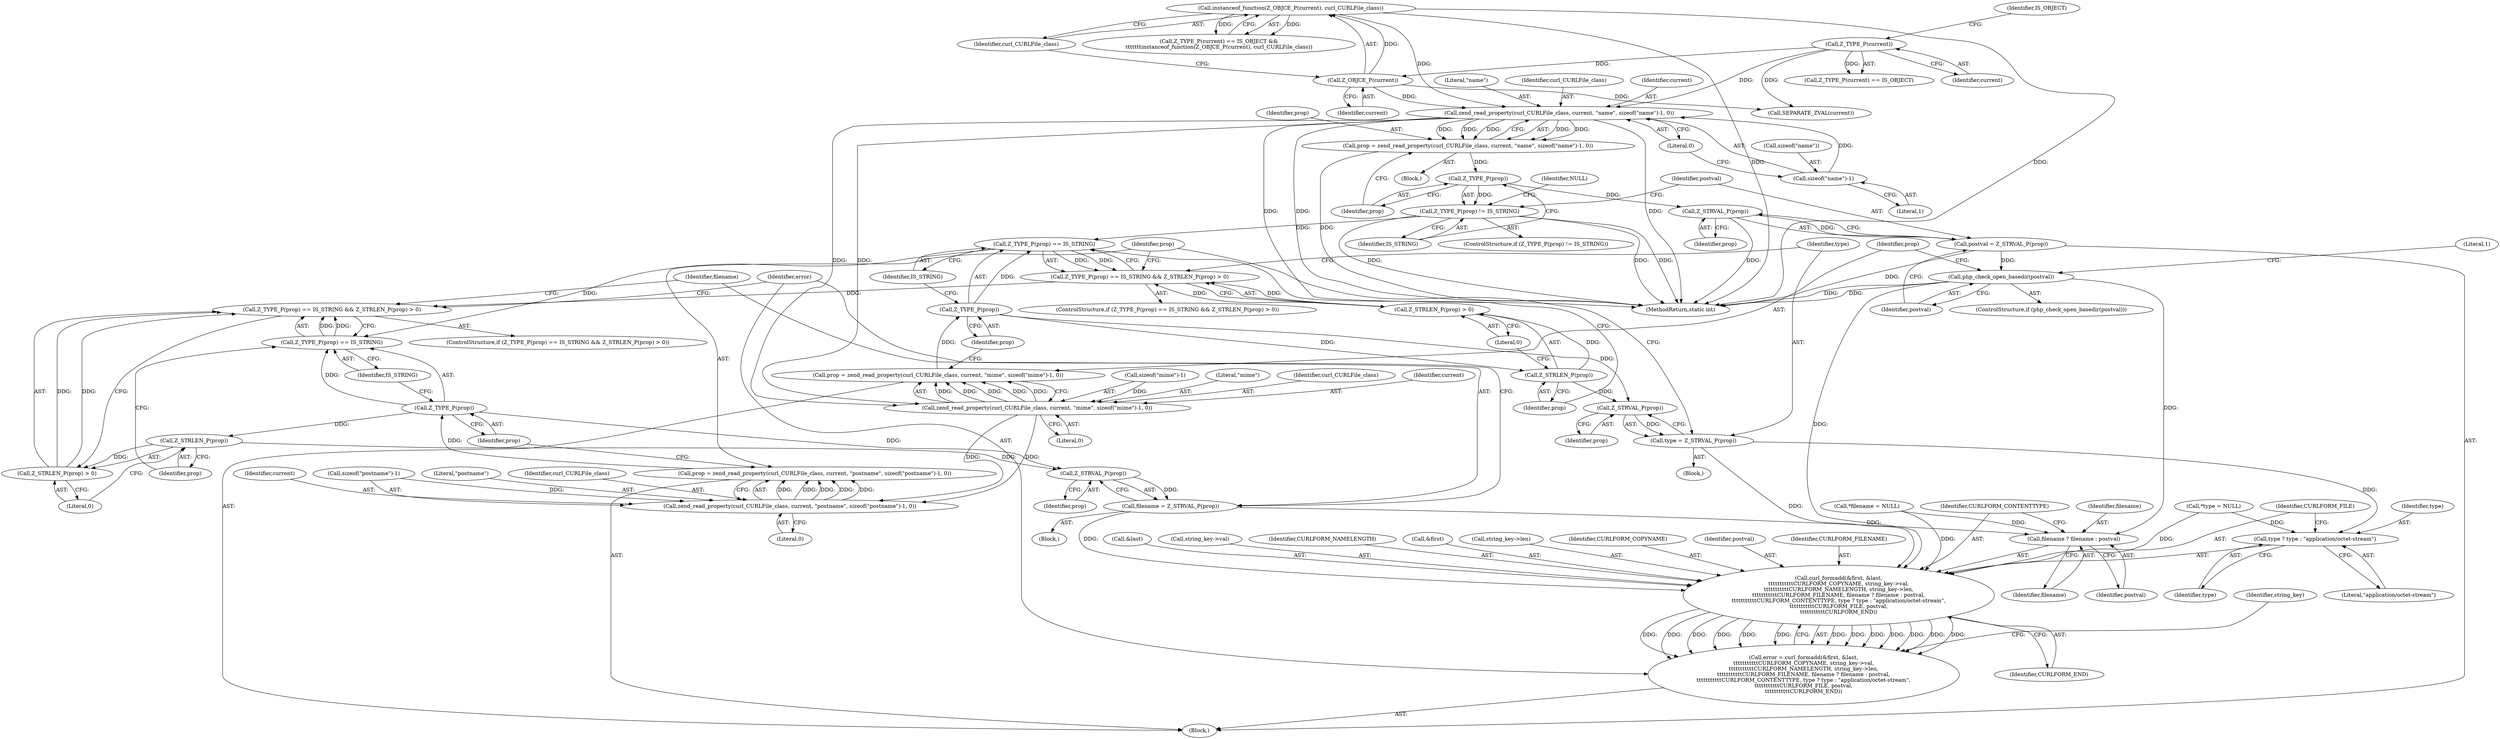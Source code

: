 digraph "0_php_124fb22a13fafa3648e4e15b4f207c7096d8155e@API" {
"1001126" [label="(Call,zend_read_property(curl_CURLFile_class, current, \"name\", sizeof(\"name\")-1, 0))"];
"1001110" [label="(Call,instanceof_function(Z_OBJCE_P(current), curl_CURLFile_class))"];
"1001111" [label="(Call,Z_OBJCE_P(current))"];
"1001107" [label="(Call,Z_TYPE_P(current))"];
"1001130" [label="(Call,sizeof(\"name\")-1)"];
"1001124" [label="(Call,prop = zend_read_property(curl_CURLFile_class, current, \"name\", sizeof(\"name\")-1, 0))"];
"1001137" [label="(Call,Z_TYPE_P(prop))"];
"1001136" [label="(Call,Z_TYPE_P(prop) != IS_STRING)"];
"1001173" [label="(Call,Z_TYPE_P(prop) == IS_STRING)"];
"1001172" [label="(Call,Z_TYPE_P(prop) == IS_STRING && Z_STRLEN_P(prop) > 0)"];
"1001198" [label="(Call,Z_TYPE_P(prop) == IS_STRING && Z_STRLEN_P(prop) > 0)"];
"1001199" [label="(Call,Z_TYPE_P(prop) == IS_STRING)"];
"1001152" [label="(Call,Z_STRVAL_P(prop))"];
"1001150" [label="(Call,postval = Z_STRVAL_P(prop))"];
"1001155" [label="(Call,php_check_open_basedir(postval))"];
"1001214" [label="(Call,curl_formadd(&first, &last,\n\t\t\t\t\t\t\t\t\t\t\tCURLFORM_COPYNAME, string_key->val,\n\t\t\t\t\t\t\t\t\t\t\tCURLFORM_NAMELENGTH, string_key->len,\n\t\t\t\t\t\t\t\t\t\t\tCURLFORM_FILENAME, filename ? filename : postval,\n\t\t\t\t\t\t\t\t\t\t\tCURLFORM_CONTENTTYPE, type ? type : \"application/octet-stream\",\n\t\t\t\t\t\t\t\t\t\t\tCURLFORM_FILE, postval,\n\t\t\t\t\t\t\t\t\t\t\tCURLFORM_END))"];
"1001212" [label="(Call,error = curl_formadd(&first, &last,\n\t\t\t\t\t\t\t\t\t\t\tCURLFORM_COPYNAME, string_key->val,\n\t\t\t\t\t\t\t\t\t\t\tCURLFORM_NAMELENGTH, string_key->len,\n\t\t\t\t\t\t\t\t\t\t\tCURLFORM_FILENAME, filename ? filename : postval,\n\t\t\t\t\t\t\t\t\t\t\tCURLFORM_CONTENTTYPE, type ? type : \"application/octet-stream\",\n\t\t\t\t\t\t\t\t\t\t\tCURLFORM_FILE, postval,\n\t\t\t\t\t\t\t\t\t\t\tCURLFORM_END))"];
"1001228" [label="(Call,filename ? filename : postval)"];
"1001162" [label="(Call,zend_read_property(curl_CURLFile_class, current, \"mime\", sizeof(\"mime\")-1, 0))"];
"1001160" [label="(Call,prop = zend_read_property(curl_CURLFile_class, current, \"mime\", sizeof(\"mime\")-1, 0))"];
"1001174" [label="(Call,Z_TYPE_P(prop))"];
"1001178" [label="(Call,Z_STRLEN_P(prop))"];
"1001177" [label="(Call,Z_STRLEN_P(prop) > 0)"];
"1001184" [label="(Call,Z_STRVAL_P(prop))"];
"1001182" [label="(Call,type = Z_STRVAL_P(prop))"];
"1001233" [label="(Call,type ? type : \"application/octet-stream\")"];
"1001188" [label="(Call,zend_read_property(curl_CURLFile_class, current, \"postname\", sizeof(\"postname\")-1, 0))"];
"1001186" [label="(Call,prop = zend_read_property(curl_CURLFile_class, current, \"postname\", sizeof(\"postname\")-1, 0))"];
"1001200" [label="(Call,Z_TYPE_P(prop))"];
"1001204" [label="(Call,Z_STRLEN_P(prop))"];
"1001203" [label="(Call,Z_STRLEN_P(prop) > 0)"];
"1001210" [label="(Call,Z_STRVAL_P(prop))"];
"1001208" [label="(Call,filename = Z_STRVAL_P(prop))"];
"1001176" [label="(Identifier,IS_STRING)"];
"1001162" [label="(Call,zend_read_property(curl_CURLFile_class, current, \"mime\", sizeof(\"mime\")-1, 0))"];
"1001241" [label="(Identifier,string_key)"];
"1001135" [label="(ControlStructure,if (Z_TYPE_P(prop) != IS_STRING))"];
"1001165" [label="(Literal,\"mime\")"];
"1001151" [label="(Identifier,postval)"];
"1001188" [label="(Call,zend_read_property(curl_CURLFile_class, current, \"postname\", sizeof(\"postname\")-1, 0))"];
"1001213" [label="(Identifier,error)"];
"1001130" [label="(Call,sizeof(\"name\")-1)"];
"1001198" [label="(Call,Z_TYPE_P(prop) == IS_STRING && Z_STRLEN_P(prop) > 0)"];
"1001212" [label="(Call,error = curl_formadd(&first, &last,\n\t\t\t\t\t\t\t\t\t\t\tCURLFORM_COPYNAME, string_key->val,\n\t\t\t\t\t\t\t\t\t\t\tCURLFORM_NAMELENGTH, string_key->len,\n\t\t\t\t\t\t\t\t\t\t\tCURLFORM_FILENAME, filename ? filename : postval,\n\t\t\t\t\t\t\t\t\t\t\tCURLFORM_CONTENTTYPE, type ? type : \"application/octet-stream\",\n\t\t\t\t\t\t\t\t\t\t\tCURLFORM_FILE, postval,\n\t\t\t\t\t\t\t\t\t\t\tCURLFORM_END))"];
"1001217" [label="(Call,&last)"];
"1001109" [label="(Identifier,IS_OBJECT)"];
"1001207" [label="(Block,)"];
"1001160" [label="(Call,prop = zend_read_property(curl_CURLFile_class, current, \"mime\", sizeof(\"mime\")-1, 0))"];
"1001190" [label="(Identifier,current)"];
"1001204" [label="(Call,Z_STRLEN_P(prop))"];
"1001203" [label="(Call,Z_STRLEN_P(prop) > 0)"];
"1001113" [label="(Identifier,curl_CURLFile_class)"];
"1001220" [label="(Call,string_key->val)"];
"1001201" [label="(Identifier,prop)"];
"1001243" [label="(Call,SEPARATE_ZVAL(current))"];
"1001138" [label="(Identifier,prop)"];
"1001180" [label="(Literal,0)"];
"1001129" [label="(Literal,\"name\")"];
"1001182" [label="(Call,type = Z_STRVAL_P(prop))"];
"1001175" [label="(Identifier,prop)"];
"1001228" [label="(Call,filename ? filename : postval)"];
"1001179" [label="(Identifier,prop)"];
"1001111" [label="(Call,Z_OBJCE_P(current))"];
"1001159" [label="(Literal,1)"];
"1001105" [label="(Call,Z_TYPE_P(current) == IS_OBJECT &&\n\t\t\t\t\t\t\tinstanceof_function(Z_OBJCE_P(current), curl_CURLFile_class))"];
"1001233" [label="(Call,type ? type : \"application/octet-stream\")"];
"1001223" [label="(Identifier,CURLFORM_NAMELENGTH)"];
"1001155" [label="(Call,php_check_open_basedir(postval))"];
"1001161" [label="(Identifier,prop)"];
"1001185" [label="(Identifier,prop)"];
"1001205" [label="(Identifier,prop)"];
"1001163" [label="(Identifier,curl_CURLFile_class)"];
"1001108" [label="(Identifier,current)"];
"1001136" [label="(Call,Z_TYPE_P(prop) != IS_STRING)"];
"1001173" [label="(Call,Z_TYPE_P(prop) == IS_STRING)"];
"1001156" [label="(Identifier,postval)"];
"1001164" [label="(Identifier,current)"];
"1001171" [label="(ControlStructure,if (Z_TYPE_P(prop) == IS_STRING && Z_STRLEN_P(prop) > 0))"];
"1001215" [label="(Call,&first)"];
"1001197" [label="(ControlStructure,if (Z_TYPE_P(prop) == IS_STRING && Z_STRLEN_P(prop) > 0))"];
"1001110" [label="(Call,instanceof_function(Z_OBJCE_P(current), curl_CURLFile_class))"];
"1001149" [label="(Block,)"];
"1001152" [label="(Call,Z_STRVAL_P(prop))"];
"1001187" [label="(Identifier,prop)"];
"1001236" [label="(Literal,\"application/octet-stream\")"];
"1001142" [label="(Identifier,NULL)"];
"1001114" [label="(Block,)"];
"1001192" [label="(Call,sizeof(\"postname\")-1)"];
"1001224" [label="(Call,string_key->len)"];
"1001150" [label="(Call,postval = Z_STRVAL_P(prop))"];
"1001106" [label="(Call,Z_TYPE_P(current) == IS_OBJECT)"];
"1001127" [label="(Identifier,curl_CURLFile_class)"];
"1001112" [label="(Identifier,current)"];
"1001200" [label="(Call,Z_TYPE_P(prop))"];
"1001196" [label="(Literal,0)"];
"1001191" [label="(Literal,\"postname\")"];
"1001177" [label="(Call,Z_STRLEN_P(prop) > 0)"];
"1001126" [label="(Call,zend_read_property(curl_CURLFile_class, current, \"name\", sizeof(\"name\")-1, 0))"];
"1001172" [label="(Call,Z_TYPE_P(prop) == IS_STRING && Z_STRLEN_P(prop) > 0)"];
"1001117" [label="(Call,*type = NULL)"];
"1001219" [label="(Identifier,CURLFORM_COPYNAME)"];
"1001131" [label="(Call,sizeof(\"name\"))"];
"1001139" [label="(Identifier,IS_STRING)"];
"1001134" [label="(Literal,0)"];
"1001170" [label="(Literal,0)"];
"1001238" [label="(Identifier,postval)"];
"1001133" [label="(Literal,1)"];
"1001230" [label="(Identifier,filename)"];
"1001210" [label="(Call,Z_STRVAL_P(prop))"];
"1001232" [label="(Identifier,CURLFORM_CONTENTTYPE)"];
"1001121" [label="(Call,*filename = NULL)"];
"1001184" [label="(Call,Z_STRVAL_P(prop))"];
"1001237" [label="(Identifier,CURLFORM_FILE)"];
"1001174" [label="(Call,Z_TYPE_P(prop))"];
"1001234" [label="(Identifier,type)"];
"1001189" [label="(Identifier,curl_CURLFile_class)"];
"1001235" [label="(Identifier,type)"];
"1001124" [label="(Call,prop = zend_read_property(curl_CURLFile_class, current, \"name\", sizeof(\"name\")-1, 0))"];
"1001209" [label="(Identifier,filename)"];
"1001181" [label="(Block,)"];
"1001125" [label="(Identifier,prop)"];
"1001153" [label="(Identifier,prop)"];
"1001229" [label="(Identifier,filename)"];
"1001183" [label="(Identifier,type)"];
"1001154" [label="(ControlStructure,if (php_check_open_basedir(postval)))"];
"1001137" [label="(Call,Z_TYPE_P(prop))"];
"1001128" [label="(Identifier,current)"];
"1001206" [label="(Literal,0)"];
"1001107" [label="(Call,Z_TYPE_P(current))"];
"1001166" [label="(Call,sizeof(\"mime\")-1)"];
"1001239" [label="(Identifier,CURLFORM_END)"];
"1001178" [label="(Call,Z_STRLEN_P(prop))"];
"1001227" [label="(Identifier,CURLFORM_FILENAME)"];
"1001211" [label="(Identifier,prop)"];
"1001208" [label="(Call,filename = Z_STRVAL_P(prop))"];
"1001927" [label="(MethodReturn,static int)"];
"1001202" [label="(Identifier,IS_STRING)"];
"1001231" [label="(Identifier,postval)"];
"1001199" [label="(Call,Z_TYPE_P(prop) == IS_STRING)"];
"1001186" [label="(Call,prop = zend_read_property(curl_CURLFile_class, current, \"postname\", sizeof(\"postname\")-1, 0))"];
"1001214" [label="(Call,curl_formadd(&first, &last,\n\t\t\t\t\t\t\t\t\t\t\tCURLFORM_COPYNAME, string_key->val,\n\t\t\t\t\t\t\t\t\t\t\tCURLFORM_NAMELENGTH, string_key->len,\n\t\t\t\t\t\t\t\t\t\t\tCURLFORM_FILENAME, filename ? filename : postval,\n\t\t\t\t\t\t\t\t\t\t\tCURLFORM_CONTENTTYPE, type ? type : \"application/octet-stream\",\n\t\t\t\t\t\t\t\t\t\t\tCURLFORM_FILE, postval,\n\t\t\t\t\t\t\t\t\t\t\tCURLFORM_END))"];
"1001126" -> "1001124"  [label="AST: "];
"1001126" -> "1001134"  [label="CFG: "];
"1001127" -> "1001126"  [label="AST: "];
"1001128" -> "1001126"  [label="AST: "];
"1001129" -> "1001126"  [label="AST: "];
"1001130" -> "1001126"  [label="AST: "];
"1001134" -> "1001126"  [label="AST: "];
"1001124" -> "1001126"  [label="CFG: "];
"1001126" -> "1001927"  [label="DDG: "];
"1001126" -> "1001927"  [label="DDG: "];
"1001126" -> "1001927"  [label="DDG: "];
"1001126" -> "1001124"  [label="DDG: "];
"1001126" -> "1001124"  [label="DDG: "];
"1001126" -> "1001124"  [label="DDG: "];
"1001126" -> "1001124"  [label="DDG: "];
"1001126" -> "1001124"  [label="DDG: "];
"1001110" -> "1001126"  [label="DDG: "];
"1001107" -> "1001126"  [label="DDG: "];
"1001111" -> "1001126"  [label="DDG: "];
"1001130" -> "1001126"  [label="DDG: "];
"1001126" -> "1001162"  [label="DDG: "];
"1001126" -> "1001162"  [label="DDG: "];
"1001110" -> "1001105"  [label="AST: "];
"1001110" -> "1001113"  [label="CFG: "];
"1001111" -> "1001110"  [label="AST: "];
"1001113" -> "1001110"  [label="AST: "];
"1001105" -> "1001110"  [label="CFG: "];
"1001110" -> "1001927"  [label="DDG: "];
"1001110" -> "1001927"  [label="DDG: "];
"1001110" -> "1001105"  [label="DDG: "];
"1001110" -> "1001105"  [label="DDG: "];
"1001111" -> "1001110"  [label="DDG: "];
"1001111" -> "1001112"  [label="CFG: "];
"1001112" -> "1001111"  [label="AST: "];
"1001113" -> "1001111"  [label="CFG: "];
"1001107" -> "1001111"  [label="DDG: "];
"1001111" -> "1001243"  [label="DDG: "];
"1001107" -> "1001106"  [label="AST: "];
"1001107" -> "1001108"  [label="CFG: "];
"1001108" -> "1001107"  [label="AST: "];
"1001109" -> "1001107"  [label="CFG: "];
"1001107" -> "1001106"  [label="DDG: "];
"1001107" -> "1001243"  [label="DDG: "];
"1001130" -> "1001133"  [label="CFG: "];
"1001131" -> "1001130"  [label="AST: "];
"1001133" -> "1001130"  [label="AST: "];
"1001134" -> "1001130"  [label="CFG: "];
"1001124" -> "1001114"  [label="AST: "];
"1001125" -> "1001124"  [label="AST: "];
"1001138" -> "1001124"  [label="CFG: "];
"1001124" -> "1001927"  [label="DDG: "];
"1001124" -> "1001137"  [label="DDG: "];
"1001137" -> "1001136"  [label="AST: "];
"1001137" -> "1001138"  [label="CFG: "];
"1001138" -> "1001137"  [label="AST: "];
"1001139" -> "1001137"  [label="CFG: "];
"1001137" -> "1001136"  [label="DDG: "];
"1001137" -> "1001152"  [label="DDG: "];
"1001136" -> "1001135"  [label="AST: "];
"1001136" -> "1001139"  [label="CFG: "];
"1001139" -> "1001136"  [label="AST: "];
"1001142" -> "1001136"  [label="CFG: "];
"1001151" -> "1001136"  [label="CFG: "];
"1001136" -> "1001927"  [label="DDG: "];
"1001136" -> "1001927"  [label="DDG: "];
"1001136" -> "1001927"  [label="DDG: "];
"1001136" -> "1001173"  [label="DDG: "];
"1001173" -> "1001172"  [label="AST: "];
"1001173" -> "1001176"  [label="CFG: "];
"1001174" -> "1001173"  [label="AST: "];
"1001176" -> "1001173"  [label="AST: "];
"1001179" -> "1001173"  [label="CFG: "];
"1001172" -> "1001173"  [label="CFG: "];
"1001173" -> "1001172"  [label="DDG: "];
"1001173" -> "1001172"  [label="DDG: "];
"1001174" -> "1001173"  [label="DDG: "];
"1001173" -> "1001199"  [label="DDG: "];
"1001172" -> "1001171"  [label="AST: "];
"1001172" -> "1001177"  [label="CFG: "];
"1001177" -> "1001172"  [label="AST: "];
"1001183" -> "1001172"  [label="CFG: "];
"1001187" -> "1001172"  [label="CFG: "];
"1001177" -> "1001172"  [label="DDG: "];
"1001177" -> "1001172"  [label="DDG: "];
"1001172" -> "1001198"  [label="DDG: "];
"1001198" -> "1001197"  [label="AST: "];
"1001198" -> "1001199"  [label="CFG: "];
"1001198" -> "1001203"  [label="CFG: "];
"1001199" -> "1001198"  [label="AST: "];
"1001203" -> "1001198"  [label="AST: "];
"1001209" -> "1001198"  [label="CFG: "];
"1001213" -> "1001198"  [label="CFG: "];
"1001199" -> "1001198"  [label="DDG: "];
"1001199" -> "1001198"  [label="DDG: "];
"1001203" -> "1001198"  [label="DDG: "];
"1001203" -> "1001198"  [label="DDG: "];
"1001199" -> "1001202"  [label="CFG: "];
"1001200" -> "1001199"  [label="AST: "];
"1001202" -> "1001199"  [label="AST: "];
"1001205" -> "1001199"  [label="CFG: "];
"1001200" -> "1001199"  [label="DDG: "];
"1001152" -> "1001150"  [label="AST: "];
"1001152" -> "1001153"  [label="CFG: "];
"1001153" -> "1001152"  [label="AST: "];
"1001150" -> "1001152"  [label="CFG: "];
"1001152" -> "1001927"  [label="DDG: "];
"1001152" -> "1001150"  [label="DDG: "];
"1001150" -> "1001149"  [label="AST: "];
"1001151" -> "1001150"  [label="AST: "];
"1001156" -> "1001150"  [label="CFG: "];
"1001150" -> "1001927"  [label="DDG: "];
"1001150" -> "1001155"  [label="DDG: "];
"1001155" -> "1001154"  [label="AST: "];
"1001155" -> "1001156"  [label="CFG: "];
"1001156" -> "1001155"  [label="AST: "];
"1001159" -> "1001155"  [label="CFG: "];
"1001161" -> "1001155"  [label="CFG: "];
"1001155" -> "1001927"  [label="DDG: "];
"1001155" -> "1001927"  [label="DDG: "];
"1001155" -> "1001214"  [label="DDG: "];
"1001155" -> "1001228"  [label="DDG: "];
"1001214" -> "1001212"  [label="AST: "];
"1001214" -> "1001239"  [label="CFG: "];
"1001215" -> "1001214"  [label="AST: "];
"1001217" -> "1001214"  [label="AST: "];
"1001219" -> "1001214"  [label="AST: "];
"1001220" -> "1001214"  [label="AST: "];
"1001223" -> "1001214"  [label="AST: "];
"1001224" -> "1001214"  [label="AST: "];
"1001227" -> "1001214"  [label="AST: "];
"1001228" -> "1001214"  [label="AST: "];
"1001232" -> "1001214"  [label="AST: "];
"1001233" -> "1001214"  [label="AST: "];
"1001237" -> "1001214"  [label="AST: "];
"1001238" -> "1001214"  [label="AST: "];
"1001239" -> "1001214"  [label="AST: "];
"1001212" -> "1001214"  [label="CFG: "];
"1001214" -> "1001212"  [label="DDG: "];
"1001214" -> "1001212"  [label="DDG: "];
"1001214" -> "1001212"  [label="DDG: "];
"1001214" -> "1001212"  [label="DDG: "];
"1001214" -> "1001212"  [label="DDG: "];
"1001214" -> "1001212"  [label="DDG: "];
"1001214" -> "1001212"  [label="DDG: "];
"1001214" -> "1001212"  [label="DDG: "];
"1001214" -> "1001212"  [label="DDG: "];
"1001214" -> "1001212"  [label="DDG: "];
"1001214" -> "1001212"  [label="DDG: "];
"1001214" -> "1001212"  [label="DDG: "];
"1001214" -> "1001212"  [label="DDG: "];
"1001208" -> "1001214"  [label="DDG: "];
"1001121" -> "1001214"  [label="DDG: "];
"1001182" -> "1001214"  [label="DDG: "];
"1001117" -> "1001214"  [label="DDG: "];
"1001212" -> "1001149"  [label="AST: "];
"1001213" -> "1001212"  [label="AST: "];
"1001241" -> "1001212"  [label="CFG: "];
"1001228" -> "1001230"  [label="CFG: "];
"1001228" -> "1001231"  [label="CFG: "];
"1001229" -> "1001228"  [label="AST: "];
"1001230" -> "1001228"  [label="AST: "];
"1001231" -> "1001228"  [label="AST: "];
"1001232" -> "1001228"  [label="CFG: "];
"1001208" -> "1001228"  [label="DDG: "];
"1001121" -> "1001228"  [label="DDG: "];
"1001162" -> "1001160"  [label="AST: "];
"1001162" -> "1001170"  [label="CFG: "];
"1001163" -> "1001162"  [label="AST: "];
"1001164" -> "1001162"  [label="AST: "];
"1001165" -> "1001162"  [label="AST: "];
"1001166" -> "1001162"  [label="AST: "];
"1001170" -> "1001162"  [label="AST: "];
"1001160" -> "1001162"  [label="CFG: "];
"1001162" -> "1001160"  [label="DDG: "];
"1001162" -> "1001160"  [label="DDG: "];
"1001162" -> "1001160"  [label="DDG: "];
"1001162" -> "1001160"  [label="DDG: "];
"1001162" -> "1001160"  [label="DDG: "];
"1001166" -> "1001162"  [label="DDG: "];
"1001162" -> "1001188"  [label="DDG: "];
"1001162" -> "1001188"  [label="DDG: "];
"1001160" -> "1001149"  [label="AST: "];
"1001161" -> "1001160"  [label="AST: "];
"1001175" -> "1001160"  [label="CFG: "];
"1001160" -> "1001174"  [label="DDG: "];
"1001174" -> "1001175"  [label="CFG: "];
"1001175" -> "1001174"  [label="AST: "];
"1001176" -> "1001174"  [label="CFG: "];
"1001174" -> "1001178"  [label="DDG: "];
"1001174" -> "1001184"  [label="DDG: "];
"1001178" -> "1001177"  [label="AST: "];
"1001178" -> "1001179"  [label="CFG: "];
"1001179" -> "1001178"  [label="AST: "];
"1001180" -> "1001178"  [label="CFG: "];
"1001178" -> "1001177"  [label="DDG: "];
"1001178" -> "1001184"  [label="DDG: "];
"1001177" -> "1001180"  [label="CFG: "];
"1001180" -> "1001177"  [label="AST: "];
"1001184" -> "1001182"  [label="AST: "];
"1001184" -> "1001185"  [label="CFG: "];
"1001185" -> "1001184"  [label="AST: "];
"1001182" -> "1001184"  [label="CFG: "];
"1001184" -> "1001182"  [label="DDG: "];
"1001182" -> "1001181"  [label="AST: "];
"1001183" -> "1001182"  [label="AST: "];
"1001187" -> "1001182"  [label="CFG: "];
"1001182" -> "1001233"  [label="DDG: "];
"1001233" -> "1001235"  [label="CFG: "];
"1001233" -> "1001236"  [label="CFG: "];
"1001234" -> "1001233"  [label="AST: "];
"1001235" -> "1001233"  [label="AST: "];
"1001236" -> "1001233"  [label="AST: "];
"1001237" -> "1001233"  [label="CFG: "];
"1001117" -> "1001233"  [label="DDG: "];
"1001188" -> "1001186"  [label="AST: "];
"1001188" -> "1001196"  [label="CFG: "];
"1001189" -> "1001188"  [label="AST: "];
"1001190" -> "1001188"  [label="AST: "];
"1001191" -> "1001188"  [label="AST: "];
"1001192" -> "1001188"  [label="AST: "];
"1001196" -> "1001188"  [label="AST: "];
"1001186" -> "1001188"  [label="CFG: "];
"1001188" -> "1001186"  [label="DDG: "];
"1001188" -> "1001186"  [label="DDG: "];
"1001188" -> "1001186"  [label="DDG: "];
"1001188" -> "1001186"  [label="DDG: "];
"1001188" -> "1001186"  [label="DDG: "];
"1001192" -> "1001188"  [label="DDG: "];
"1001186" -> "1001149"  [label="AST: "];
"1001187" -> "1001186"  [label="AST: "];
"1001201" -> "1001186"  [label="CFG: "];
"1001186" -> "1001200"  [label="DDG: "];
"1001200" -> "1001201"  [label="CFG: "];
"1001201" -> "1001200"  [label="AST: "];
"1001202" -> "1001200"  [label="CFG: "];
"1001200" -> "1001204"  [label="DDG: "];
"1001200" -> "1001210"  [label="DDG: "];
"1001204" -> "1001203"  [label="AST: "];
"1001204" -> "1001205"  [label="CFG: "];
"1001205" -> "1001204"  [label="AST: "];
"1001206" -> "1001204"  [label="CFG: "];
"1001204" -> "1001203"  [label="DDG: "];
"1001204" -> "1001210"  [label="DDG: "];
"1001203" -> "1001206"  [label="CFG: "];
"1001206" -> "1001203"  [label="AST: "];
"1001210" -> "1001208"  [label="AST: "];
"1001210" -> "1001211"  [label="CFG: "];
"1001211" -> "1001210"  [label="AST: "];
"1001208" -> "1001210"  [label="CFG: "];
"1001210" -> "1001208"  [label="DDG: "];
"1001208" -> "1001207"  [label="AST: "];
"1001209" -> "1001208"  [label="AST: "];
"1001213" -> "1001208"  [label="CFG: "];
}
